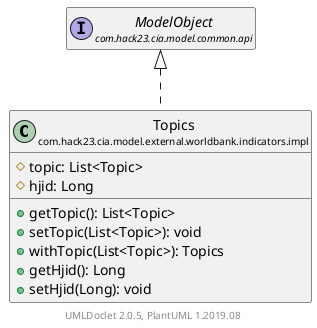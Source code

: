@startuml
    set namespaceSeparator none
    hide empty fields
    hide empty methods

    class "<size:14>Topics\n<size:10>com.hack23.cia.model.external.worldbank.indicators.impl" as com.hack23.cia.model.external.worldbank.indicators.impl.Topics [[Topics.html]] {
        #topic: List<Topic>
        #hjid: Long
        +getTopic(): List<Topic>
        +setTopic(List<Topic>): void
        +withTopic(List<Topic>): Topics
        +getHjid(): Long
        +setHjid(Long): void
    }

    interface "<size:14>ModelObject\n<size:10>com.hack23.cia.model.common.api" as com.hack23.cia.model.common.api.ModelObject

    com.hack23.cia.model.common.api.ModelObject <|.. com.hack23.cia.model.external.worldbank.indicators.impl.Topics

    center footer UMLDoclet 2.0.5, PlantUML 1.2019.08
@enduml
